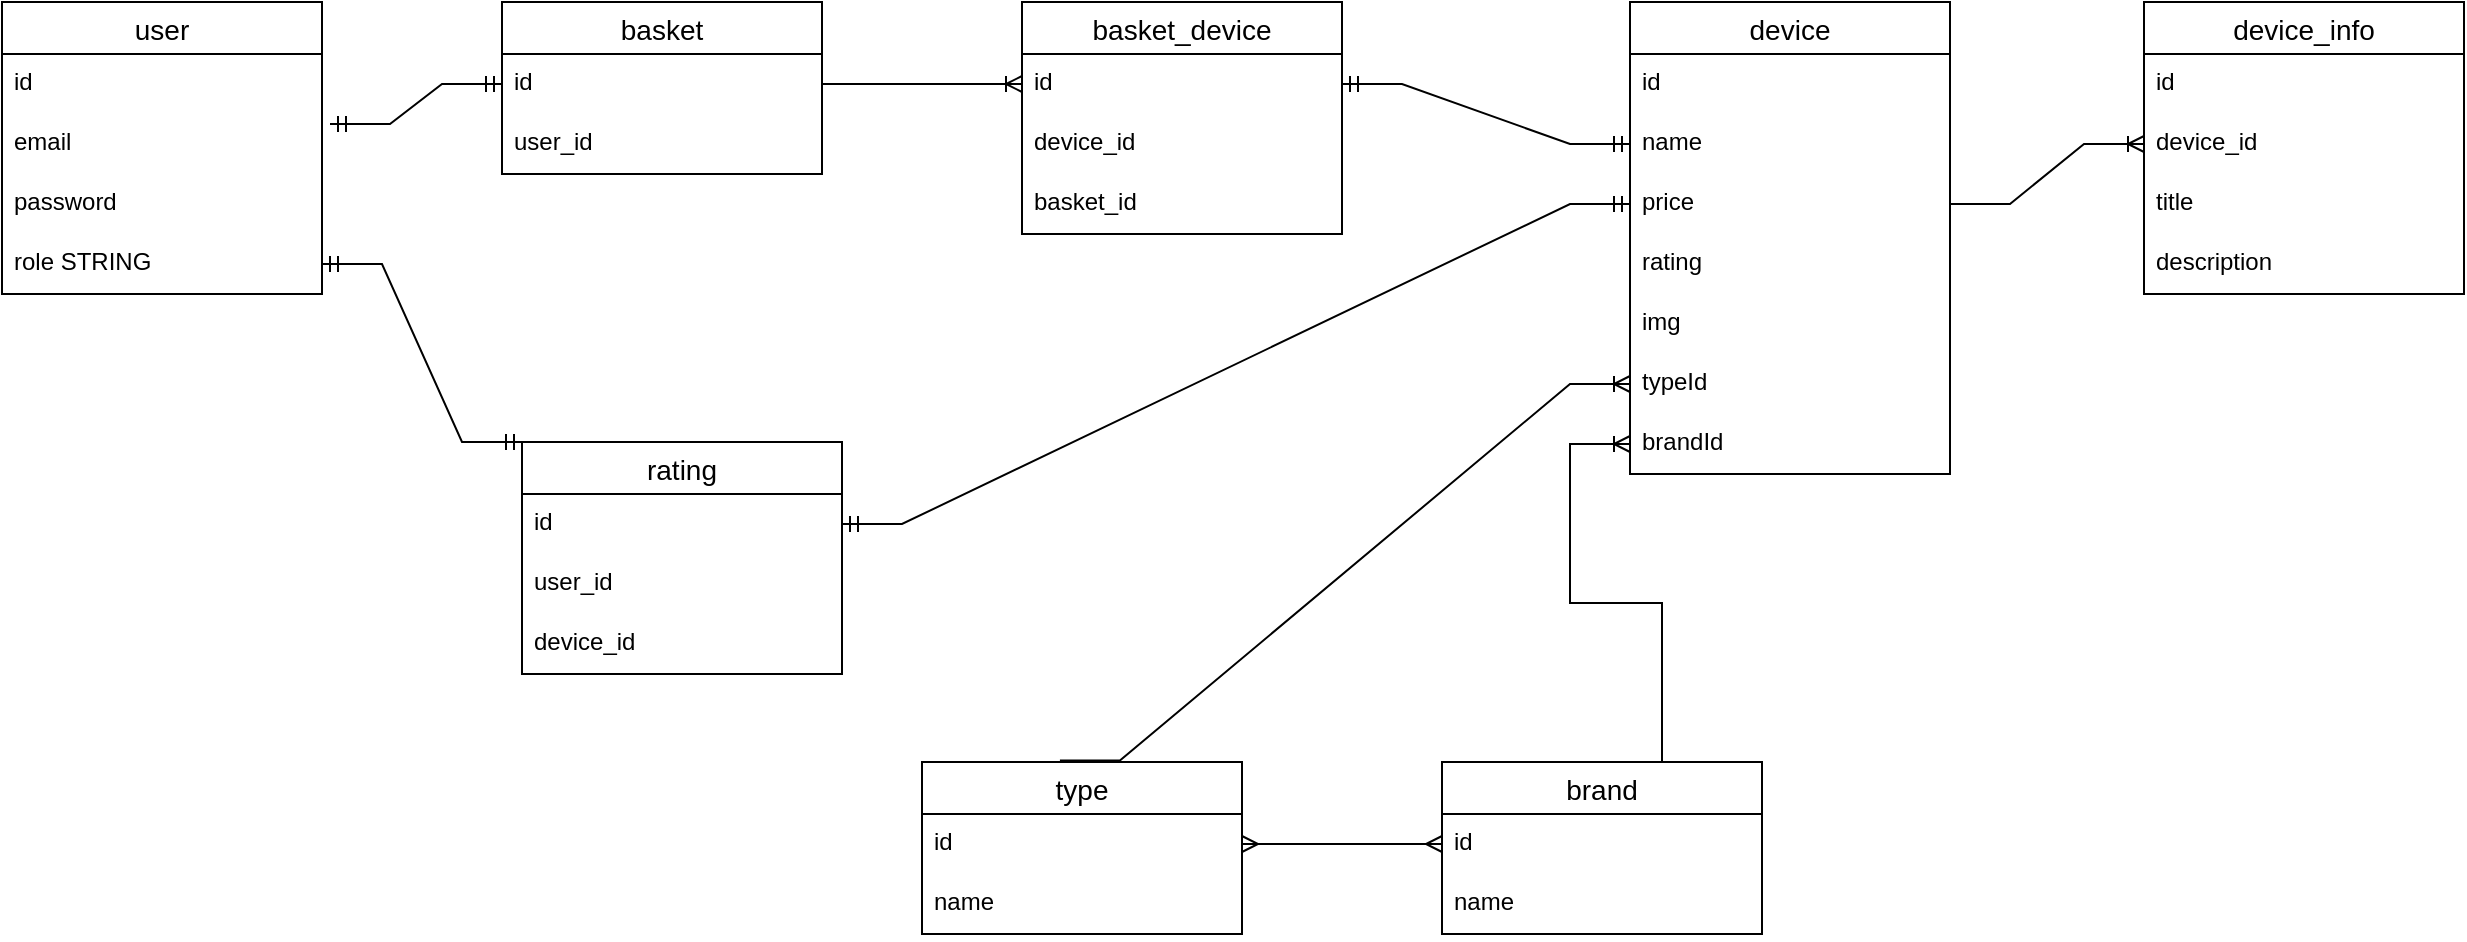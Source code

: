 <mxfile version="20.3.7" type="device"><diagram id="Jaq9In5MbPMZZSb1rIsG" name="Страница 1"><mxGraphModel dx="1138" dy="610" grid="1" gridSize="10" guides="1" tooltips="1" connect="1" arrows="1" fold="1" page="1" pageScale="1" pageWidth="827" pageHeight="1169" math="0" shadow="0"><root><mxCell id="0"/><mxCell id="1" parent="0"/><mxCell id="OI-dQw1p876RyCBJO0vV-1" value="user" style="swimlane;fontStyle=0;childLayout=stackLayout;horizontal=1;startSize=26;horizontalStack=0;resizeParent=1;resizeParentMax=0;resizeLast=0;collapsible=1;marginBottom=0;align=center;fontSize=14;" vertex="1" parent="1"><mxGeometry x="10" y="330" width="160" height="146" as="geometry"/></mxCell><mxCell id="OI-dQw1p876RyCBJO0vV-2" value="id" style="text;strokeColor=none;fillColor=none;spacingLeft=4;spacingRight=4;overflow=hidden;rotatable=0;points=[[0,0.5],[1,0.5]];portConstraint=eastwest;fontSize=12;" vertex="1" parent="OI-dQw1p876RyCBJO0vV-1"><mxGeometry y="26" width="160" height="30" as="geometry"/></mxCell><mxCell id="OI-dQw1p876RyCBJO0vV-3" value="email" style="text;strokeColor=none;fillColor=none;spacingLeft=4;spacingRight=4;overflow=hidden;rotatable=0;points=[[0,0.5],[1,0.5]];portConstraint=eastwest;fontSize=12;" vertex="1" parent="OI-dQw1p876RyCBJO0vV-1"><mxGeometry y="56" width="160" height="30" as="geometry"/></mxCell><mxCell id="OI-dQw1p876RyCBJO0vV-4" value="password" style="text;strokeColor=none;fillColor=none;spacingLeft=4;spacingRight=4;overflow=hidden;rotatable=0;points=[[0,0.5],[1,0.5]];portConstraint=eastwest;fontSize=12;" vertex="1" parent="OI-dQw1p876RyCBJO0vV-1"><mxGeometry y="86" width="160" height="30" as="geometry"/></mxCell><mxCell id="OI-dQw1p876RyCBJO0vV-5" value="role STRING" style="text;strokeColor=none;fillColor=none;spacingLeft=4;spacingRight=4;overflow=hidden;rotatable=0;points=[[0,0.5],[1,0.5]];portConstraint=eastwest;fontSize=12;" vertex="1" parent="OI-dQw1p876RyCBJO0vV-1"><mxGeometry y="116" width="160" height="30" as="geometry"/></mxCell><mxCell id="OI-dQw1p876RyCBJO0vV-6" value="basket" style="swimlane;fontStyle=0;childLayout=stackLayout;horizontal=1;startSize=26;horizontalStack=0;resizeParent=1;resizeParentMax=0;resizeLast=0;collapsible=1;marginBottom=0;align=center;fontSize=14;" vertex="1" parent="1"><mxGeometry x="260" y="330" width="160" height="86" as="geometry"/></mxCell><mxCell id="OI-dQw1p876RyCBJO0vV-7" value="id" style="text;strokeColor=none;fillColor=none;spacingLeft=4;spacingRight=4;overflow=hidden;rotatable=0;points=[[0,0.5],[1,0.5]];portConstraint=eastwest;fontSize=12;" vertex="1" parent="OI-dQw1p876RyCBJO0vV-6"><mxGeometry y="26" width="160" height="30" as="geometry"/></mxCell><mxCell id="OI-dQw1p876RyCBJO0vV-8" value="user_id" style="text;strokeColor=none;fillColor=none;spacingLeft=4;spacingRight=4;overflow=hidden;rotatable=0;points=[[0,0.5],[1,0.5]];portConstraint=eastwest;fontSize=12;" vertex="1" parent="OI-dQw1p876RyCBJO0vV-6"><mxGeometry y="56" width="160" height="30" as="geometry"/></mxCell><mxCell id="OI-dQw1p876RyCBJO0vV-11" value="" style="edgeStyle=entityRelationEdgeStyle;fontSize=12;html=1;endArrow=ERmandOne;startArrow=ERmandOne;rounded=0;exitX=1.025;exitY=0.167;exitDx=0;exitDy=0;exitPerimeter=0;entryX=0;entryY=0.5;entryDx=0;entryDy=0;" edge="1" parent="1" source="OI-dQw1p876RyCBJO0vV-3" target="OI-dQw1p876RyCBJO0vV-7"><mxGeometry width="100" height="100" relative="1" as="geometry"><mxPoint x="200" y="660" as="sourcePoint"/><mxPoint x="300" y="560" as="targetPoint"/></mxGeometry></mxCell><mxCell id="OI-dQw1p876RyCBJO0vV-12" value="device" style="swimlane;fontStyle=0;childLayout=stackLayout;horizontal=1;startSize=26;horizontalStack=0;resizeParent=1;resizeParentMax=0;resizeLast=0;collapsible=1;marginBottom=0;align=center;fontSize=14;" vertex="1" parent="1"><mxGeometry x="824" y="330" width="160" height="236" as="geometry"/></mxCell><mxCell id="OI-dQw1p876RyCBJO0vV-13" value="id" style="text;strokeColor=none;fillColor=none;spacingLeft=4;spacingRight=4;overflow=hidden;rotatable=0;points=[[0,0.5],[1,0.5]];portConstraint=eastwest;fontSize=12;" vertex="1" parent="OI-dQw1p876RyCBJO0vV-12"><mxGeometry y="26" width="160" height="30" as="geometry"/></mxCell><mxCell id="OI-dQw1p876RyCBJO0vV-14" value="name" style="text;strokeColor=none;fillColor=none;spacingLeft=4;spacingRight=4;overflow=hidden;rotatable=0;points=[[0,0.5],[1,0.5]];portConstraint=eastwest;fontSize=12;" vertex="1" parent="OI-dQw1p876RyCBJO0vV-12"><mxGeometry y="56" width="160" height="30" as="geometry"/></mxCell><mxCell id="OI-dQw1p876RyCBJO0vV-15" value="price" style="text;strokeColor=none;fillColor=none;spacingLeft=4;spacingRight=4;overflow=hidden;rotatable=0;points=[[0,0.5],[1,0.5]];portConstraint=eastwest;fontSize=12;" vertex="1" parent="OI-dQw1p876RyCBJO0vV-12"><mxGeometry y="86" width="160" height="30" as="geometry"/></mxCell><mxCell id="OI-dQw1p876RyCBJO0vV-16" value="rating" style="text;strokeColor=none;fillColor=none;spacingLeft=4;spacingRight=4;overflow=hidden;rotatable=0;points=[[0,0.5],[1,0.5]];portConstraint=eastwest;fontSize=12;" vertex="1" parent="OI-dQw1p876RyCBJO0vV-12"><mxGeometry y="116" width="160" height="30" as="geometry"/></mxCell><mxCell id="OI-dQw1p876RyCBJO0vV-17" value="img" style="text;strokeColor=none;fillColor=none;spacingLeft=4;spacingRight=4;overflow=hidden;rotatable=0;points=[[0,0.5],[1,0.5]];portConstraint=eastwest;fontSize=12;" vertex="1" parent="OI-dQw1p876RyCBJO0vV-12"><mxGeometry y="146" width="160" height="30" as="geometry"/></mxCell><mxCell id="OI-dQw1p876RyCBJO0vV-18" value="typeId" style="text;strokeColor=none;fillColor=none;spacingLeft=4;spacingRight=4;overflow=hidden;rotatable=0;points=[[0,0.5],[1,0.5]];portConstraint=eastwest;fontSize=12;" vertex="1" parent="OI-dQw1p876RyCBJO0vV-12"><mxGeometry y="176" width="160" height="30" as="geometry"/></mxCell><mxCell id="OI-dQw1p876RyCBJO0vV-19" value="brandId" style="text;strokeColor=none;fillColor=none;spacingLeft=4;spacingRight=4;overflow=hidden;rotatable=0;points=[[0,0.5],[1,0.5]];portConstraint=eastwest;fontSize=12;" vertex="1" parent="OI-dQw1p876RyCBJO0vV-12"><mxGeometry y="206" width="160" height="30" as="geometry"/></mxCell><mxCell id="OI-dQw1p876RyCBJO0vV-20" value="type" style="swimlane;fontStyle=0;childLayout=stackLayout;horizontal=1;startSize=26;horizontalStack=0;resizeParent=1;resizeParentMax=0;resizeLast=0;collapsible=1;marginBottom=0;align=center;fontSize=14;" vertex="1" parent="1"><mxGeometry x="470" y="710" width="160" height="86" as="geometry"/></mxCell><mxCell id="OI-dQw1p876RyCBJO0vV-21" value="id" style="text;strokeColor=none;fillColor=none;spacingLeft=4;spacingRight=4;overflow=hidden;rotatable=0;points=[[0,0.5],[1,0.5]];portConstraint=eastwest;fontSize=12;" vertex="1" parent="OI-dQw1p876RyCBJO0vV-20"><mxGeometry y="26" width="160" height="30" as="geometry"/></mxCell><mxCell id="OI-dQw1p876RyCBJO0vV-22" value="name" style="text;strokeColor=none;fillColor=none;spacingLeft=4;spacingRight=4;overflow=hidden;rotatable=0;points=[[0,0.5],[1,0.5]];portConstraint=eastwest;fontSize=12;" vertex="1" parent="OI-dQw1p876RyCBJO0vV-20"><mxGeometry y="56" width="160" height="30" as="geometry"/></mxCell><mxCell id="OI-dQw1p876RyCBJO0vV-24" value="brand" style="swimlane;fontStyle=0;childLayout=stackLayout;horizontal=1;startSize=26;horizontalStack=0;resizeParent=1;resizeParentMax=0;resizeLast=0;collapsible=1;marginBottom=0;align=center;fontSize=14;" vertex="1" parent="1"><mxGeometry x="730" y="710" width="160" height="86" as="geometry"/></mxCell><mxCell id="OI-dQw1p876RyCBJO0vV-25" value="id" style="text;strokeColor=none;fillColor=none;spacingLeft=4;spacingRight=4;overflow=hidden;rotatable=0;points=[[0,0.5],[1,0.5]];portConstraint=eastwest;fontSize=12;" vertex="1" parent="OI-dQw1p876RyCBJO0vV-24"><mxGeometry y="26" width="160" height="30" as="geometry"/></mxCell><mxCell id="OI-dQw1p876RyCBJO0vV-26" value="name" style="text;strokeColor=none;fillColor=none;spacingLeft=4;spacingRight=4;overflow=hidden;rotatable=0;points=[[0,0.5],[1,0.5]];portConstraint=eastwest;fontSize=12;" vertex="1" parent="OI-dQw1p876RyCBJO0vV-24"><mxGeometry y="56" width="160" height="30" as="geometry"/></mxCell><mxCell id="OI-dQw1p876RyCBJO0vV-28" value="" style="edgeStyle=entityRelationEdgeStyle;fontSize=12;html=1;endArrow=ERoneToMany;rounded=0;exitX=0.431;exitY=-0.009;exitDx=0;exitDy=0;exitPerimeter=0;entryX=0;entryY=0.5;entryDx=0;entryDy=0;" edge="1" parent="1" source="OI-dQw1p876RyCBJO0vV-20" target="OI-dQw1p876RyCBJO0vV-18"><mxGeometry width="100" height="100" relative="1" as="geometry"><mxPoint x="220" y="640" as="sourcePoint"/><mxPoint x="320" y="540" as="targetPoint"/></mxGeometry></mxCell><mxCell id="OI-dQw1p876RyCBJO0vV-30" value="" style="edgeStyle=entityRelationEdgeStyle;fontSize=12;html=1;endArrow=ERoneToMany;rounded=0;exitX=0.5;exitY=0;exitDx=0;exitDy=0;entryX=0;entryY=0.5;entryDx=0;entryDy=0;" edge="1" parent="1" source="OI-dQw1p876RyCBJO0vV-24" target="OI-dQw1p876RyCBJO0vV-19"><mxGeometry width="100" height="100" relative="1" as="geometry"><mxPoint x="210" y="650" as="sourcePoint"/><mxPoint x="310" y="550" as="targetPoint"/></mxGeometry></mxCell><mxCell id="OI-dQw1p876RyCBJO0vV-31" value="" style="edgeStyle=entityRelationEdgeStyle;fontSize=12;html=1;endArrow=ERmany;startArrow=ERmany;rounded=0;entryX=0;entryY=0.5;entryDx=0;entryDy=0;exitX=1;exitY=0.5;exitDx=0;exitDy=0;" edge="1" parent="1" source="OI-dQw1p876RyCBJO0vV-21" target="OI-dQw1p876RyCBJO0vV-25"><mxGeometry width="100" height="100" relative="1" as="geometry"><mxPoint x="530" y="730" as="sourcePoint"/><mxPoint x="630" y="630" as="targetPoint"/></mxGeometry></mxCell><mxCell id="OI-dQw1p876RyCBJO0vV-32" value="device_info" style="swimlane;fontStyle=0;childLayout=stackLayout;horizontal=1;startSize=26;horizontalStack=0;resizeParent=1;resizeParentMax=0;resizeLast=0;collapsible=1;marginBottom=0;align=center;fontSize=14;" vertex="1" parent="1"><mxGeometry x="1081" y="330" width="160" height="146" as="geometry"/></mxCell><mxCell id="OI-dQw1p876RyCBJO0vV-33" value="id" style="text;strokeColor=none;fillColor=none;spacingLeft=4;spacingRight=4;overflow=hidden;rotatable=0;points=[[0,0.5],[1,0.5]];portConstraint=eastwest;fontSize=12;" vertex="1" parent="OI-dQw1p876RyCBJO0vV-32"><mxGeometry y="26" width="160" height="30" as="geometry"/></mxCell><mxCell id="OI-dQw1p876RyCBJO0vV-34" value="device_id" style="text;strokeColor=none;fillColor=none;spacingLeft=4;spacingRight=4;overflow=hidden;rotatable=0;points=[[0,0.5],[1,0.5]];portConstraint=eastwest;fontSize=12;" vertex="1" parent="OI-dQw1p876RyCBJO0vV-32"><mxGeometry y="56" width="160" height="30" as="geometry"/></mxCell><mxCell id="OI-dQw1p876RyCBJO0vV-35" value="title" style="text;strokeColor=none;fillColor=none;spacingLeft=4;spacingRight=4;overflow=hidden;rotatable=0;points=[[0,0.5],[1,0.5]];portConstraint=eastwest;fontSize=12;" vertex="1" parent="OI-dQw1p876RyCBJO0vV-32"><mxGeometry y="86" width="160" height="30" as="geometry"/></mxCell><mxCell id="OI-dQw1p876RyCBJO0vV-37" value="description" style="text;strokeColor=none;fillColor=none;spacingLeft=4;spacingRight=4;overflow=hidden;rotatable=0;points=[[0,0.5],[1,0.5]];portConstraint=eastwest;fontSize=12;" vertex="1" parent="OI-dQw1p876RyCBJO0vV-32"><mxGeometry y="116" width="160" height="30" as="geometry"/></mxCell><mxCell id="OI-dQw1p876RyCBJO0vV-36" value="" style="edgeStyle=entityRelationEdgeStyle;fontSize=12;html=1;endArrow=ERoneToMany;rounded=0;exitX=1;exitY=0.5;exitDx=0;exitDy=0;entryX=0;entryY=0.5;entryDx=0;entryDy=0;" edge="1" parent="1" source="OI-dQw1p876RyCBJO0vV-15" target="OI-dQw1p876RyCBJO0vV-34"><mxGeometry width="100" height="100" relative="1" as="geometry"><mxPoint x="1024" y="390" as="sourcePoint"/><mxPoint x="1051" y="480" as="targetPoint"/></mxGeometry></mxCell><mxCell id="OI-dQw1p876RyCBJO0vV-38" value="basket_device" style="swimlane;fontStyle=0;childLayout=stackLayout;horizontal=1;startSize=26;horizontalStack=0;resizeParent=1;resizeParentMax=0;resizeLast=0;collapsible=1;marginBottom=0;align=center;fontSize=14;" vertex="1" parent="1"><mxGeometry x="520" y="330" width="160" height="116" as="geometry"/></mxCell><mxCell id="OI-dQw1p876RyCBJO0vV-39" value="id" style="text;strokeColor=none;fillColor=none;spacingLeft=4;spacingRight=4;overflow=hidden;rotatable=0;points=[[0,0.5],[1,0.5]];portConstraint=eastwest;fontSize=12;" vertex="1" parent="OI-dQw1p876RyCBJO0vV-38"><mxGeometry y="26" width="160" height="30" as="geometry"/></mxCell><mxCell id="OI-dQw1p876RyCBJO0vV-40" value="device_id" style="text;strokeColor=none;fillColor=none;spacingLeft=4;spacingRight=4;overflow=hidden;rotatable=0;points=[[0,0.5],[1,0.5]];portConstraint=eastwest;fontSize=12;" vertex="1" parent="OI-dQw1p876RyCBJO0vV-38"><mxGeometry y="56" width="160" height="30" as="geometry"/></mxCell><mxCell id="OI-dQw1p876RyCBJO0vV-41" value="basket_id" style="text;strokeColor=none;fillColor=none;spacingLeft=4;spacingRight=4;overflow=hidden;rotatable=0;points=[[0,0.5],[1,0.5]];portConstraint=eastwest;fontSize=12;" vertex="1" parent="OI-dQw1p876RyCBJO0vV-38"><mxGeometry y="86" width="160" height="30" as="geometry"/></mxCell><mxCell id="OI-dQw1p876RyCBJO0vV-42" value="" style="edgeStyle=entityRelationEdgeStyle;fontSize=12;html=1;endArrow=ERoneToMany;rounded=0;entryX=0;entryY=0.5;entryDx=0;entryDy=0;exitX=1;exitY=0.5;exitDx=0;exitDy=0;" edge="1" parent="1" source="OI-dQw1p876RyCBJO0vV-7" target="OI-dQw1p876RyCBJO0vV-39"><mxGeometry width="100" height="100" relative="1" as="geometry"><mxPoint x="410" y="610" as="sourcePoint"/><mxPoint x="510" y="510" as="targetPoint"/></mxGeometry></mxCell><mxCell id="OI-dQw1p876RyCBJO0vV-43" value="" style="edgeStyle=entityRelationEdgeStyle;fontSize=12;html=1;endArrow=ERmandOne;startArrow=ERmandOne;rounded=0;entryX=0;entryY=0.5;entryDx=0;entryDy=0;exitX=1;exitY=0.5;exitDx=0;exitDy=0;" edge="1" parent="1" source="OI-dQw1p876RyCBJO0vV-39" target="OI-dQw1p876RyCBJO0vV-14"><mxGeometry width="100" height="100" relative="1" as="geometry"><mxPoint x="420" y="640" as="sourcePoint"/><mxPoint x="520" y="540" as="targetPoint"/></mxGeometry></mxCell><mxCell id="OI-dQw1p876RyCBJO0vV-44" value="rating" style="swimlane;fontStyle=0;childLayout=stackLayout;horizontal=1;startSize=26;horizontalStack=0;resizeParent=1;resizeParentMax=0;resizeLast=0;collapsible=1;marginBottom=0;align=center;fontSize=14;" vertex="1" parent="1"><mxGeometry x="270" y="550" width="160" height="116" as="geometry"/></mxCell><mxCell id="OI-dQw1p876RyCBJO0vV-45" value="id" style="text;strokeColor=none;fillColor=none;spacingLeft=4;spacingRight=4;overflow=hidden;rotatable=0;points=[[0,0.5],[1,0.5]];portConstraint=eastwest;fontSize=12;" vertex="1" parent="OI-dQw1p876RyCBJO0vV-44"><mxGeometry y="26" width="160" height="30" as="geometry"/></mxCell><mxCell id="OI-dQw1p876RyCBJO0vV-46" value="user_id" style="text;strokeColor=none;fillColor=none;spacingLeft=4;spacingRight=4;overflow=hidden;rotatable=0;points=[[0,0.5],[1,0.5]];portConstraint=eastwest;fontSize=12;" vertex="1" parent="OI-dQw1p876RyCBJO0vV-44"><mxGeometry y="56" width="160" height="30" as="geometry"/></mxCell><mxCell id="OI-dQw1p876RyCBJO0vV-47" value="device_id" style="text;strokeColor=none;fillColor=none;spacingLeft=4;spacingRight=4;overflow=hidden;rotatable=0;points=[[0,0.5],[1,0.5]];portConstraint=eastwest;fontSize=12;" vertex="1" parent="OI-dQw1p876RyCBJO0vV-44"><mxGeometry y="86" width="160" height="30" as="geometry"/></mxCell><mxCell id="OI-dQw1p876RyCBJO0vV-48" value="" style="edgeStyle=entityRelationEdgeStyle;fontSize=12;html=1;endArrow=ERmandOne;startArrow=ERmandOne;rounded=0;entryX=1;entryY=0.5;entryDx=0;entryDy=0;exitX=0;exitY=0;exitDx=0;exitDy=0;" edge="1" parent="1" source="OI-dQw1p876RyCBJO0vV-44" target="OI-dQw1p876RyCBJO0vV-5"><mxGeometry width="100" height="100" relative="1" as="geometry"><mxPoint x="260" y="570" as="sourcePoint"/><mxPoint x="360" y="470" as="targetPoint"/></mxGeometry></mxCell><mxCell id="OI-dQw1p876RyCBJO0vV-49" value="" style="edgeStyle=entityRelationEdgeStyle;fontSize=12;html=1;endArrow=ERmandOne;startArrow=ERmandOne;rounded=0;entryX=0;entryY=0.5;entryDx=0;entryDy=0;exitX=1;exitY=0.5;exitDx=0;exitDy=0;" edge="1" parent="1" source="OI-dQw1p876RyCBJO0vV-45" target="OI-dQw1p876RyCBJO0vV-15"><mxGeometry width="100" height="100" relative="1" as="geometry"><mxPoint x="540" y="600" as="sourcePoint"/><mxPoint x="640" y="500" as="targetPoint"/></mxGeometry></mxCell></root></mxGraphModel></diagram></mxfile>